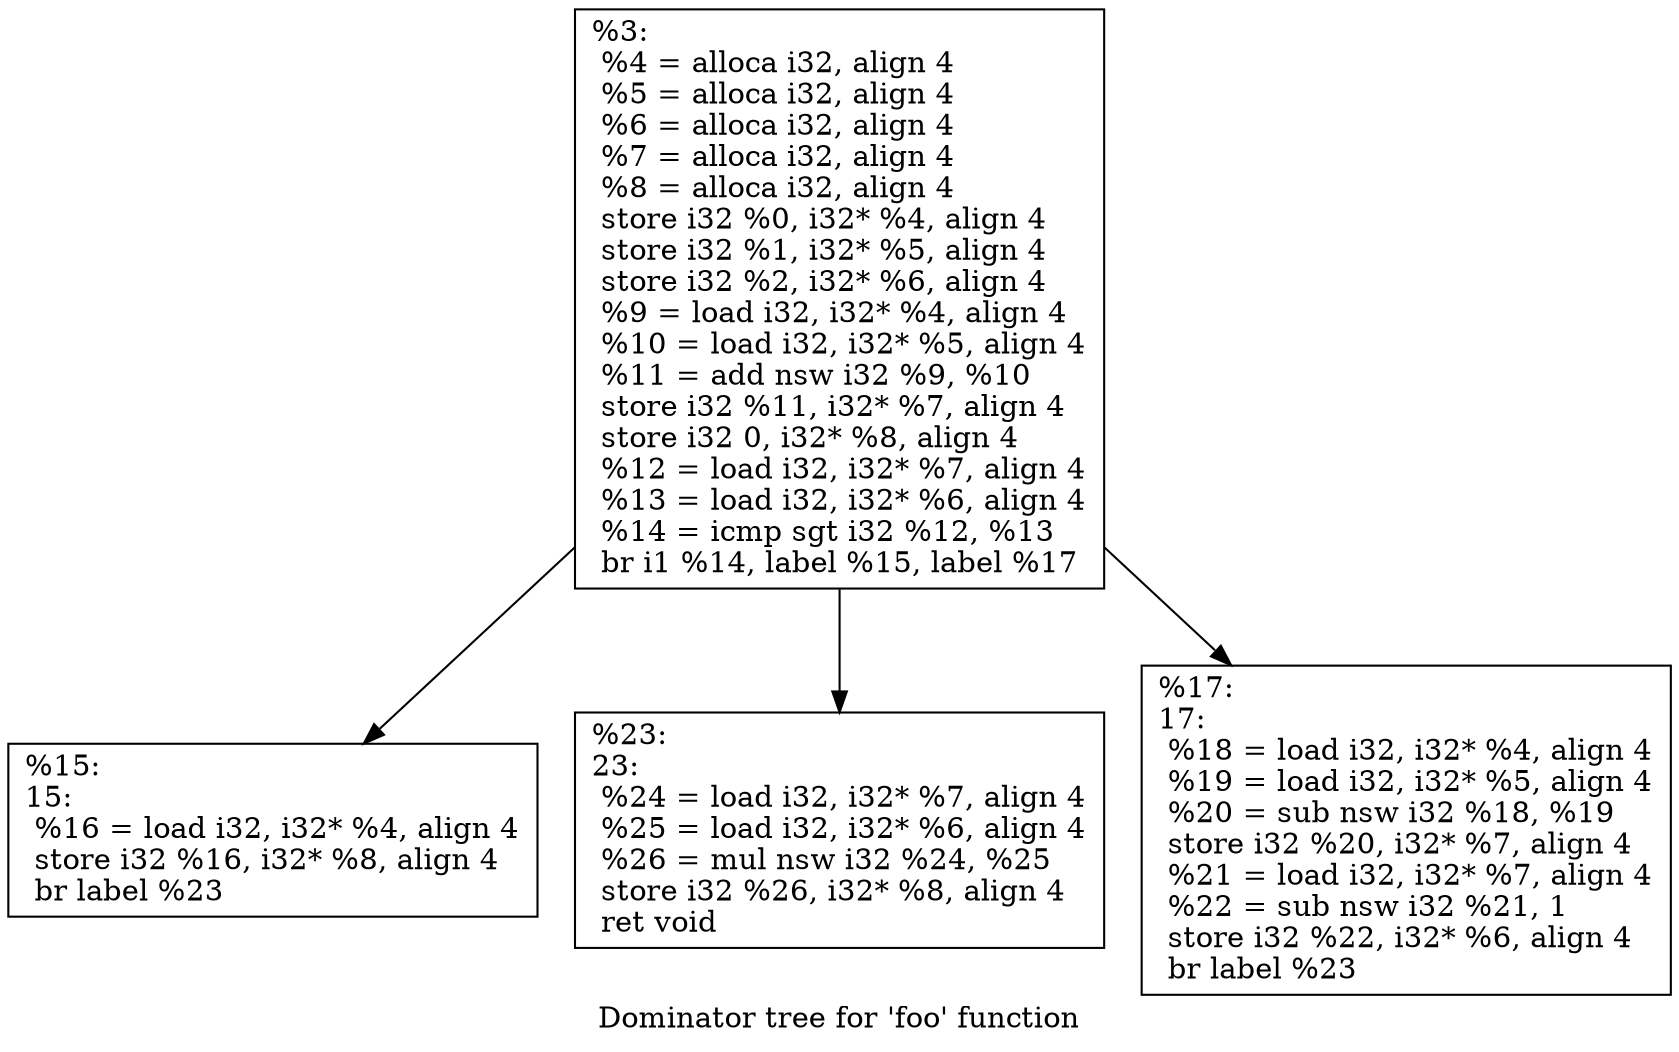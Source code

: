 digraph "Dominator tree for 'foo' function" {
	label="Dominator tree for 'foo' function";

	Node0x15b3990 [shape=record,label="{%3:\l  %4 = alloca i32, align 4\l  %5 = alloca i32, align 4\l  %6 = alloca i32, align 4\l  %7 = alloca i32, align 4\l  %8 = alloca i32, align 4\l  store i32 %0, i32* %4, align 4\l  store i32 %1, i32* %5, align 4\l  store i32 %2, i32* %6, align 4\l  %9 = load i32, i32* %4, align 4\l  %10 = load i32, i32* %5, align 4\l  %11 = add nsw i32 %9, %10\l  store i32 %11, i32* %7, align 4\l  store i32 0, i32* %8, align 4\l  %12 = load i32, i32* %7, align 4\l  %13 = load i32, i32* %6, align 4\l  %14 = icmp sgt i32 %12, %13\l  br i1 %14, label %15, label %17\l}"];
	Node0x15b3990 -> Node0x15b3de0;
	Node0x15b3990 -> Node0x15b3e20;
	Node0x15b3990 -> Node0x15b3e60;
	Node0x15b3de0 [shape=record,label="{%15:\l15:                                               \l  %16 = load i32, i32* %4, align 4\l  store i32 %16, i32* %8, align 4\l  br label %23\l}"];
	Node0x15b3e20 [shape=record,label="{%23:\l23:                                               \l  %24 = load i32, i32* %7, align 4\l  %25 = load i32, i32* %6, align 4\l  %26 = mul nsw i32 %24, %25\l  store i32 %26, i32* %8, align 4\l  ret void\l}"];
	Node0x15b3e60 [shape=record,label="{%17:\l17:                                               \l  %18 = load i32, i32* %4, align 4\l  %19 = load i32, i32* %5, align 4\l  %20 = sub nsw i32 %18, %19\l  store i32 %20, i32* %7, align 4\l  %21 = load i32, i32* %7, align 4\l  %22 = sub nsw i32 %21, 1\l  store i32 %22, i32* %6, align 4\l  br label %23\l}"];
}
